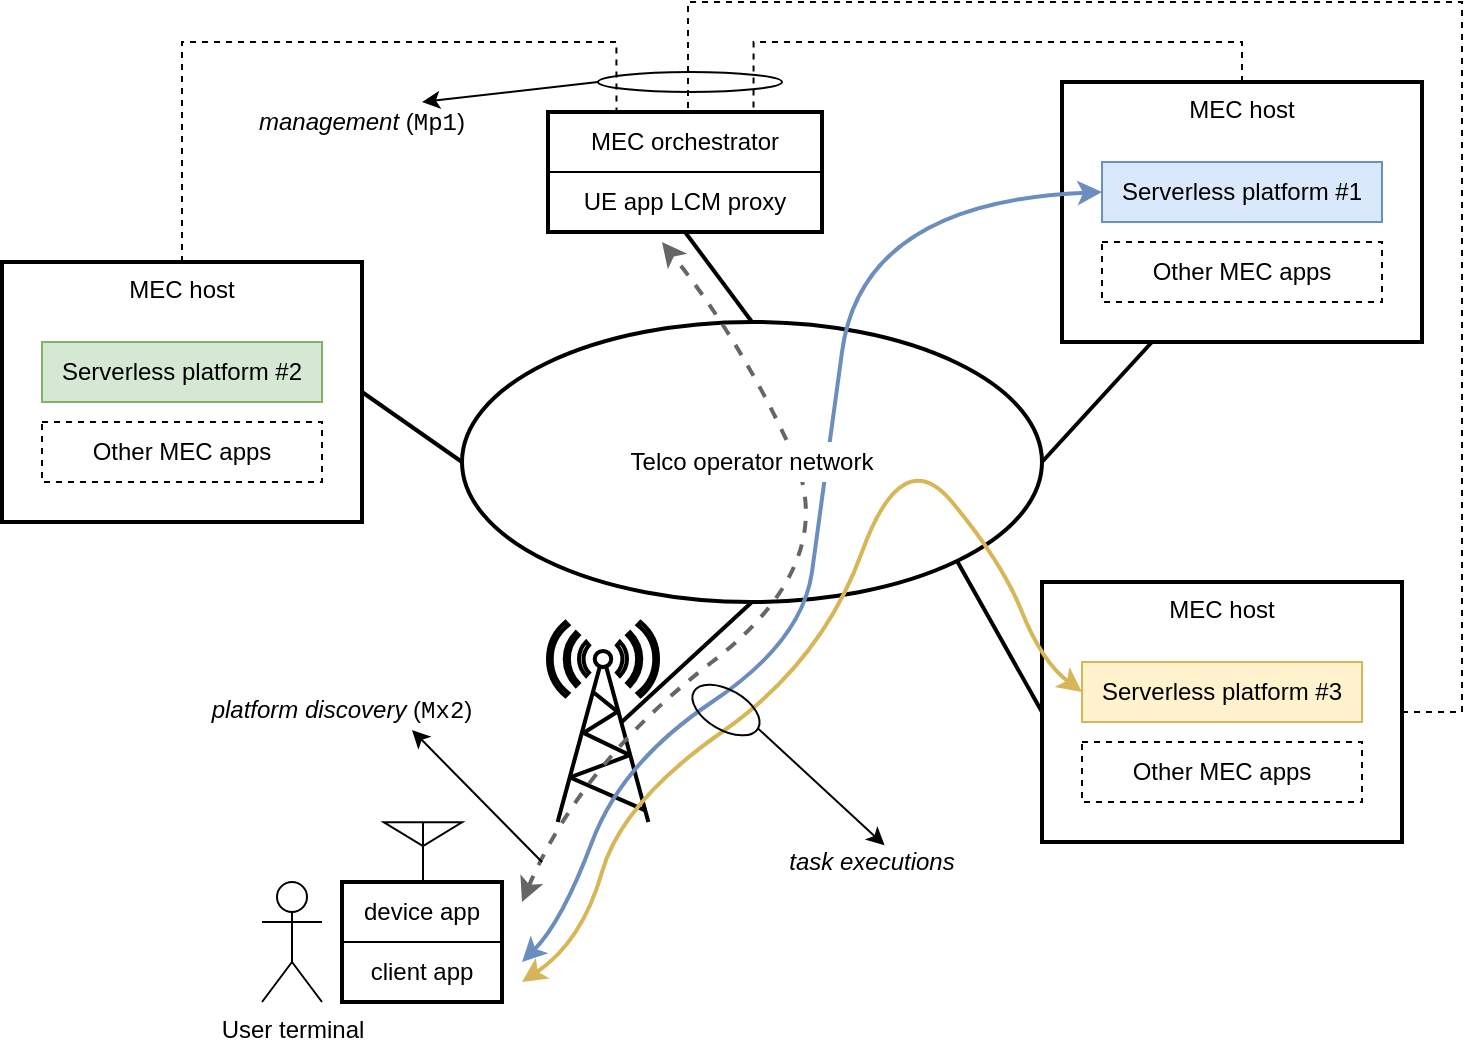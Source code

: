 <mxfile version="11.3.0" type="device" pages="1"><diagram id="FAa7oJydAunU15s-LFs-" name="Page-1"><mxGraphModel dx="737" dy="555" grid="1" gridSize="10" guides="1" tooltips="1" connect="1" arrows="1" fold="1" page="1" pageScale="1" pageWidth="827" pageHeight="1169" math="1" shadow="0"><root><mxCell id="0"/><mxCell id="1" style="" parent="0"/><mxCell id="yLLmLBEONg1GHVcwZpHr-17" style="rounded=0;orthogonalLoop=1;jettySize=auto;html=1;exitX=1;exitY=0.5;exitDx=0;exitDy=0;entryX=0;entryY=0.5;entryDx=0;entryDy=0;endArrow=none;endFill=0;strokeWidth=2;" edge="1" parent="1" source="yLLmLBEONg1GHVcwZpHr-4" target="yLLmLBEONg1GHVcwZpHr-9"><mxGeometry relative="1" as="geometry"/></mxCell><mxCell id="yLLmLBEONg1GHVcwZpHr-29" style="edgeStyle=orthogonalEdgeStyle;orthogonalLoop=1;jettySize=auto;html=1;exitX=0.5;exitY=0;exitDx=0;exitDy=0;entryX=0.25;entryY=0;entryDx=0;entryDy=0;endArrow=none;endFill=0;rounded=0;dashed=1;" edge="1" parent="1" source="yLLmLBEONg1GHVcwZpHr-4" target="yLLmLBEONg1GHVcwZpHr-7"><mxGeometry relative="1" as="geometry"><Array as="points"><mxPoint x="160" y="60"/><mxPoint x="377" y="60"/></Array></mxGeometry></mxCell><mxCell id="yLLmLBEONg1GHVcwZpHr-4" value="MEC host" style="rounded=0;whiteSpace=wrap;html=1;verticalAlign=top;strokeWidth=2;" vertex="1" parent="1"><mxGeometry x="70" y="170" width="180" height="130" as="geometry"/></mxCell><mxCell id="yLLmLBEONg1GHVcwZpHr-1" value="Serverless platform #2" style="rounded=0;whiteSpace=wrap;html=1;fillColor=#d5e8d4;strokeColor=#82b366;" vertex="1" parent="1"><mxGeometry x="90" y="210" width="140" height="30" as="geometry"/></mxCell><mxCell id="yLLmLBEONg1GHVcwZpHr-5" value="Other MEC apps" style="rounded=0;whiteSpace=wrap;html=1;dashed=1;" vertex="1" parent="1"><mxGeometry x="90" y="250" width="140" height="30" as="geometry"/></mxCell><mxCell id="yLLmLBEONg1GHVcwZpHr-7" value="MEC orchestrator" style="rounded=0;whiteSpace=wrap;html=1;" vertex="1" parent="1"><mxGeometry x="343" y="95" width="137" height="30" as="geometry"/></mxCell><mxCell id="yLLmLBEONg1GHVcwZpHr-18" style="edgeStyle=none;rounded=0;orthogonalLoop=1;jettySize=auto;html=1;exitX=0.5;exitY=1;exitDx=0;exitDy=0;entryX=0.5;entryY=0;entryDx=0;entryDy=0;endArrow=none;endFill=0;strokeWidth=2;" edge="1" parent="1" source="yLLmLBEONg1GHVcwZpHr-8" target="yLLmLBEONg1GHVcwZpHr-9"><mxGeometry relative="1" as="geometry"/></mxCell><mxCell id="yLLmLBEONg1GHVcwZpHr-8" value="UE app LCM proxy" style="rounded=0;whiteSpace=wrap;html=1;" vertex="1" parent="1"><mxGeometry x="343" y="125" width="137" height="30" as="geometry"/></mxCell><mxCell id="yLLmLBEONg1GHVcwZpHr-9" value="" style="ellipse;whiteSpace=wrap;html=1;strokeWidth=2;" vertex="1" parent="1"><mxGeometry x="300" y="200" width="290" height="140" as="geometry"/></mxCell><mxCell id="yLLmLBEONg1GHVcwZpHr-21" style="rounded=0;orthogonalLoop=1;jettySize=auto;html=1;exitX=0.67;exitY=0.5;exitDx=0;exitDy=0;exitPerimeter=0;entryX=0.5;entryY=1;entryDx=0;entryDy=0;endArrow=none;endFill=0;strokeWidth=2;" edge="1" parent="1" source="yLLmLBEONg1GHVcwZpHr-10" target="yLLmLBEONg1GHVcwZpHr-9"><mxGeometry relative="1" as="geometry"/></mxCell><mxCell id="yLLmLBEONg1GHVcwZpHr-10" value="" style="verticalAlign=top;verticalLabelPosition=bottom;labelPosition=center;align=center;html=1;outlineConnect=0;gradientDirection=north;strokeWidth=2;shape=mxgraph.networks.radio_tower;" vertex="1" parent="1"><mxGeometry x="343" y="350" width="55" height="100" as="geometry"/></mxCell><mxCell id="yLLmLBEONg1GHVcwZpHr-19" style="edgeStyle=none;rounded=0;orthogonalLoop=1;jettySize=auto;html=1;exitX=0.25;exitY=1;exitDx=0;exitDy=0;entryX=1;entryY=0.5;entryDx=0;entryDy=0;endArrow=none;endFill=0;strokeWidth=2;" edge="1" parent="1" source="yLLmLBEONg1GHVcwZpHr-11" target="yLLmLBEONg1GHVcwZpHr-9"><mxGeometry relative="1" as="geometry"/></mxCell><mxCell id="yLLmLBEONg1GHVcwZpHr-30" style="edgeStyle=orthogonalEdgeStyle;orthogonalLoop=1;jettySize=auto;html=1;exitX=0.5;exitY=0;exitDx=0;exitDy=0;entryX=0.75;entryY=0;entryDx=0;entryDy=0;endArrow=none;endFill=0;rounded=0;dashed=1;" edge="1" parent="1" source="yLLmLBEONg1GHVcwZpHr-11" target="yLLmLBEONg1GHVcwZpHr-7"><mxGeometry relative="1" as="geometry"/></mxCell><mxCell id="yLLmLBEONg1GHVcwZpHr-11" value="MEC host" style="rounded=0;whiteSpace=wrap;html=1;verticalAlign=top;strokeWidth=2;" vertex="1" parent="1"><mxGeometry x="600" y="80" width="180" height="130" as="geometry"/></mxCell><mxCell id="yLLmLBEONg1GHVcwZpHr-12" value="Serverless platform #1" style="rounded=0;whiteSpace=wrap;html=1;fillColor=#dae8fc;strokeColor=#6c8ebf;" vertex="1" parent="1"><mxGeometry x="620" y="120" width="140" height="30" as="geometry"/></mxCell><mxCell id="yLLmLBEONg1GHVcwZpHr-13" value="Other MEC apps" style="rounded=0;whiteSpace=wrap;html=1;dashed=1;" vertex="1" parent="1"><mxGeometry x="620" y="160" width="140" height="30" as="geometry"/></mxCell><mxCell id="yLLmLBEONg1GHVcwZpHr-20" style="edgeStyle=none;rounded=0;orthogonalLoop=1;jettySize=auto;html=1;exitX=0;exitY=0.5;exitDx=0;exitDy=0;entryX=1;entryY=1;entryDx=0;entryDy=0;endArrow=none;endFill=0;strokeWidth=2;" edge="1" parent="1" source="yLLmLBEONg1GHVcwZpHr-14" target="yLLmLBEONg1GHVcwZpHr-9"><mxGeometry relative="1" as="geometry"/></mxCell><mxCell id="yLLmLBEONg1GHVcwZpHr-31" style="edgeStyle=orthogonalEdgeStyle;orthogonalLoop=1;jettySize=auto;html=1;exitX=1;exitY=0.5;exitDx=0;exitDy=0;entryX=0.5;entryY=0;entryDx=0;entryDy=0;endArrow=none;endFill=0;rounded=0;dashed=1;" edge="1" parent="1" source="yLLmLBEONg1GHVcwZpHr-14" target="yLLmLBEONg1GHVcwZpHr-7"><mxGeometry relative="1" as="geometry"><Array as="points"><mxPoint x="800" y="395"/><mxPoint x="800" y="40"/><mxPoint x="413" y="40"/></Array></mxGeometry></mxCell><mxCell id="yLLmLBEONg1GHVcwZpHr-14" value="MEC host" style="rounded=0;whiteSpace=wrap;html=1;verticalAlign=top;strokeWidth=2;" vertex="1" parent="1"><mxGeometry x="590" y="330" width="180" height="130" as="geometry"/></mxCell><mxCell id="yLLmLBEONg1GHVcwZpHr-15" value="Serverless platform #3" style="rounded=0;whiteSpace=wrap;html=1;fillColor=#fff2cc;strokeColor=#d6b656;" vertex="1" parent="1"><mxGeometry x="610" y="370" width="140" height="30" as="geometry"/></mxCell><mxCell id="yLLmLBEONg1GHVcwZpHr-16" value="Other MEC apps" style="rounded=0;whiteSpace=wrap;html=1;dashed=1;" vertex="1" parent="1"><mxGeometry x="610" y="410" width="140" height="30" as="geometry"/></mxCell><mxCell id="yLLmLBEONg1GHVcwZpHr-23" value="device app" style="rounded=0;whiteSpace=wrap;html=1;" vertex="1" parent="1"><mxGeometry x="240" y="480" width="80" height="30" as="geometry"/></mxCell><mxCell id="yLLmLBEONg1GHVcwZpHr-24" value="client app" style="rounded=0;whiteSpace=wrap;html=1;" vertex="1" parent="1"><mxGeometry x="240" y="510" width="80" height="30" as="geometry"/></mxCell><mxCell id="yLLmLBEONg1GHVcwZpHr-25" value="User terminal" style="shape=umlActor;verticalLabelPosition=bottom;labelBackgroundColor=#ffffff;verticalAlign=top;html=1;outlineConnect=0;" vertex="1" parent="1"><mxGeometry x="200" y="480" width="30" height="60" as="geometry"/></mxCell><mxCell id="yLLmLBEONg1GHVcwZpHr-32" value="" style="rounded=0;whiteSpace=wrap;html=1;strokeWidth=2;fillColor=none;" vertex="1" parent="1"><mxGeometry x="240" y="480" width="80" height="60" as="geometry"/></mxCell><mxCell id="yLLmLBEONg1GHVcwZpHr-33" value="" style="rounded=0;whiteSpace=wrap;html=1;strokeWidth=2;fillColor=none;" vertex="1" parent="1"><mxGeometry x="343" y="95" width="137" height="60" as="geometry"/></mxCell><mxCell id="yLLmLBEONg1GHVcwZpHr-35" value="" style="verticalLabelPosition=bottom;shadow=0;dashed=0;align=center;fillColor=#ffffff;html=1;verticalAlign=top;strokeWidth=1;shape=mxgraph.electrical.radio.aerial_-_antenna_2;" vertex="1" parent="1"><mxGeometry x="261" y="450" width="39" height="30" as="geometry"/></mxCell><mxCell id="yLLmLBEONg1GHVcwZpHr-26" value="Arrows" parent="0"/><mxCell id="yLLmLBEONg1GHVcwZpHr-27" value="" style="endArrow=classic;html=1;curved=1;startArrow=classic;startFill=1;strokeWidth=2;fillColor=#f5f5f5;strokeColor=#666666;dashed=1;" edge="1" parent="yLLmLBEONg1GHVcwZpHr-26"><mxGeometry width="50" height="50" relative="1" as="geometry"><mxPoint x="330" y="490" as="sourcePoint"/><mxPoint x="400" y="160" as="targetPoint"/><Array as="points"><mxPoint x="360" y="420"/><mxPoint x="490" y="320"/><mxPoint x="440" y="210"/></Array></mxGeometry></mxCell><mxCell id="yLLmLBEONg1GHVcwZpHr-37" value="" style="endArrow=classic;html=1;strokeWidth=2;curved=1;startArrow=classic;startFill=1;fillColor=#dae8fc;strokeColor=#6c8ebf;entryX=0;entryY=0.5;entryDx=0;entryDy=0;" edge="1" parent="yLLmLBEONg1GHVcwZpHr-26" target="yLLmLBEONg1GHVcwZpHr-12"><mxGeometry width="50" height="50" relative="1" as="geometry"><mxPoint x="330" y="520" as="sourcePoint"/><mxPoint x="610" y="140" as="targetPoint"/><Array as="points"><mxPoint x="350" y="500"/><mxPoint x="380" y="420"/><mxPoint x="470" y="360"/><mxPoint x="480" y="290"/><mxPoint x="500" y="140"/></Array></mxGeometry></mxCell><mxCell id="yLLmLBEONg1GHVcwZpHr-38" value="" style="endArrow=classic;html=1;strokeWidth=2;curved=1;startArrow=classic;startFill=1;fillColor=#fff2cc;strokeColor=#d6b656;entryX=0;entryY=0.5;entryDx=0;entryDy=0;" edge="1" parent="yLLmLBEONg1GHVcwZpHr-26" target="yLLmLBEONg1GHVcwZpHr-15"><mxGeometry width="50" height="50" relative="1" as="geometry"><mxPoint x="330" y="530" as="sourcePoint"/><mxPoint x="600" y="390" as="targetPoint"/><Array as="points"><mxPoint x="360" y="510"/><mxPoint x="380" y="440"/><mxPoint x="480" y="370"/><mxPoint x="520" y="260"/><mxPoint x="570" y="320"/><mxPoint x="590" y="370"/></Array></mxGeometry></mxCell><mxCell id="yLLmLBEONg1GHVcwZpHr-40" value="Telco operator network" style="text;html=1;strokeColor=none;fillColor=#ffffff;align=center;verticalAlign=middle;whiteSpace=wrap;rounded=0;" vertex="1" parent="yLLmLBEONg1GHVcwZpHr-26"><mxGeometry x="375" y="260" width="140" height="20" as="geometry"/></mxCell><mxCell id="yLLmLBEONg1GHVcwZpHr-44" value="" style="ellipse;whiteSpace=wrap;html=1;strokeWidth=1;fillColor=none;rotation=30;" vertex="1" parent="yLLmLBEONg1GHVcwZpHr-26"><mxGeometry x="413.5" y="384" width="37" height="20" as="geometry"/></mxCell><mxCell id="yLLmLBEONg1GHVcwZpHr-45" style="edgeStyle=none;curved=1;orthogonalLoop=1;jettySize=auto;html=1;exitX=0.5;exitY=1;exitDx=0;exitDy=0;dashed=1;startArrow=classic;startFill=1;endArrow=none;endFill=0;strokeWidth=2;" edge="1" parent="yLLmLBEONg1GHVcwZpHr-26" source="yLLmLBEONg1GHVcwZpHr-44" target="yLLmLBEONg1GHVcwZpHr-44"><mxGeometry relative="1" as="geometry"/></mxCell><mxCell id="yLLmLBEONg1GHVcwZpHr-47" value="" style="endArrow=classic;html=1;strokeWidth=1;exitX=1;exitY=0.5;exitDx=0;exitDy=0;entryX=0.57;entryY=0.083;entryDx=0;entryDy=0;entryPerimeter=0;" edge="1" parent="yLLmLBEONg1GHVcwZpHr-26" source="yLLmLBEONg1GHVcwZpHr-44" target="yLLmLBEONg1GHVcwZpHr-48"><mxGeometry width="50" height="50" relative="1" as="geometry"><mxPoint x="480" y="510" as="sourcePoint"/><mxPoint x="500" y="460" as="targetPoint"/></mxGeometry></mxCell><mxCell id="yLLmLBEONg1GHVcwZpHr-48" value="task executions" style="text;html=1;strokeColor=none;fillColor=none;align=center;verticalAlign=middle;whiteSpace=wrap;rounded=0;fontStyle=2" vertex="1" parent="yLLmLBEONg1GHVcwZpHr-26"><mxGeometry x="460" y="460" width="90" height="20" as="geometry"/></mxCell><mxCell id="yLLmLBEONg1GHVcwZpHr-52" value="platform discovery&lt;span style=&quot;font-style: normal&quot;&gt; (&lt;font face=&quot;Courier New&quot;&gt;Mx2&lt;/font&gt;)&lt;/span&gt;" style="text;html=1;strokeColor=none;fillColor=none;align=center;verticalAlign=middle;whiteSpace=wrap;rounded=0;fontStyle=2" vertex="1" parent="yLLmLBEONg1GHVcwZpHr-26"><mxGeometry x="170" y="384" width="140" height="20" as="geometry"/></mxCell><mxCell id="yLLmLBEONg1GHVcwZpHr-53" value="" style="endArrow=classic;html=1;strokeWidth=1;entryX=0.75;entryY=1;entryDx=0;entryDy=0;" edge="1" parent="yLLmLBEONg1GHVcwZpHr-26" target="yLLmLBEONg1GHVcwZpHr-52"><mxGeometry width="50" height="50" relative="1" as="geometry"><mxPoint x="340" y="470" as="sourcePoint"/><mxPoint x="310" y="440" as="targetPoint"/></mxGeometry></mxCell><mxCell id="yLLmLBEONg1GHVcwZpHr-54" value="management&lt;span style=&quot;font-style: normal&quot;&gt; (&lt;font face=&quot;Courier New&quot;&gt;Mp1&lt;/font&gt;)&lt;/span&gt;" style="text;html=1;strokeColor=none;fillColor=none;align=center;verticalAlign=middle;whiteSpace=wrap;rounded=0;fontStyle=2" vertex="1" parent="yLLmLBEONg1GHVcwZpHr-26"><mxGeometry x="190" y="90" width="120" height="20" as="geometry"/></mxCell><mxCell id="yLLmLBEONg1GHVcwZpHr-55" value="" style="ellipse;whiteSpace=wrap;html=1;strokeWidth=1;fillColor=none;rotation=0;" vertex="1" parent="yLLmLBEONg1GHVcwZpHr-26"><mxGeometry x="368" y="75" width="92" height="10" as="geometry"/></mxCell><mxCell id="yLLmLBEONg1GHVcwZpHr-56" value="" style="endArrow=classic;html=1;strokeWidth=1;entryX=0.75;entryY=0;entryDx=0;entryDy=0;exitX=0;exitY=0.5;exitDx=0;exitDy=0;" edge="1" parent="yLLmLBEONg1GHVcwZpHr-26" source="yLLmLBEONg1GHVcwZpHr-55" target="yLLmLBEONg1GHVcwZpHr-54"><mxGeometry width="50" height="50" relative="1" as="geometry"><mxPoint x="350" y="480" as="sourcePoint"/><mxPoint x="285.0" y="414" as="targetPoint"/></mxGeometry></mxCell></root></mxGraphModel></diagram></mxfile>